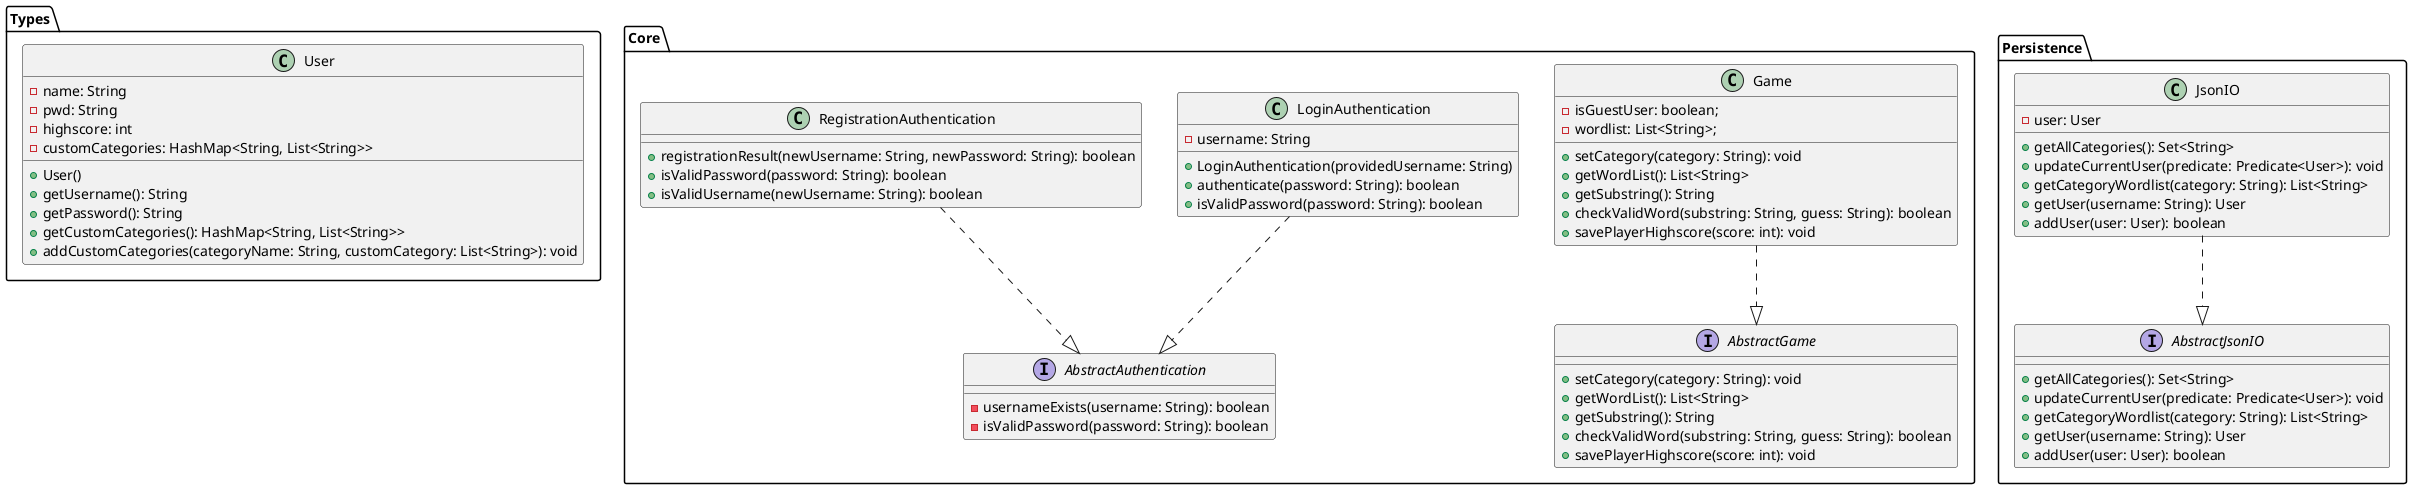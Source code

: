 @startuml
package "Types" {
  class User {
    - name: String
    - pwd: String
    - highscore: int
    - customCategories: HashMap<String, List<String>>

    + User()
    + getUsername(): String
    + getPassword(): String
    + getCustomCategories(): HashMap<String, List<String>>
    + addCustomCategories(categoryName: String, customCategory: List<String>): void
  }
}

package "Core" {
  class Game {
    - isGuestUser: boolean;
    - wordlist: List<String>;

    + setCategory(category: String): void
    + getWordList(): List<String>
    + getSubstring(): String
    + checkValidWord(substring: String, guess: String): boolean
    + savePlayerHighscore(score: int): void
  }

  class LoginAuthentication {
    - username: String

    + LoginAuthentication(providedUsername: String)
    + authenticate(password: String): boolean
    + isValidPassword(password: String): boolean
  }

  class RegistrationAuthentication {

    + registrationResult(newUsername: String, newPassword: String): boolean
    + isValidPassword(password: String): boolean
    + isValidUsername(newUsername: String): boolean
  }

  interface AbstractGame {
    + setCategory(category: String): void
    + getWordList(): List<String>
    + getSubstring(): String
    + checkValidWord(substring: String, guess: String): boolean
    + savePlayerHighscore(score: int): void
  }

  interface AbstractAuthentication {
    - usernameExists(username: String): boolean
    - isValidPassword(password: String): boolean
  }

  Game ..|> AbstractGame
  LoginAuthentication ..|> AbstractAuthentication
  RegistrationAuthentication ..|> AbstractAuthentication
}

package "Persistence" {
  class JsonIO {
    - user: User

    + getAllCategories(): Set<String>
    + updateCurrentUser(predicate: Predicate<User>): void
    + getCategoryWordlist(category: String): List<String>
    + getUser(username: String): User
    + addUser(user: User): boolean
  }

  interface AbstractJsonIO {
    + getAllCategories(): Set<String>
    + updateCurrentUser(predicate: Predicate<User>): void
    + getCategoryWordlist(category: String): List<String>
    + getUser(username: String): User
    + addUser(user: User): boolean
  }

  JsonIO ..|> AbstractJsonIO
}
@enduml